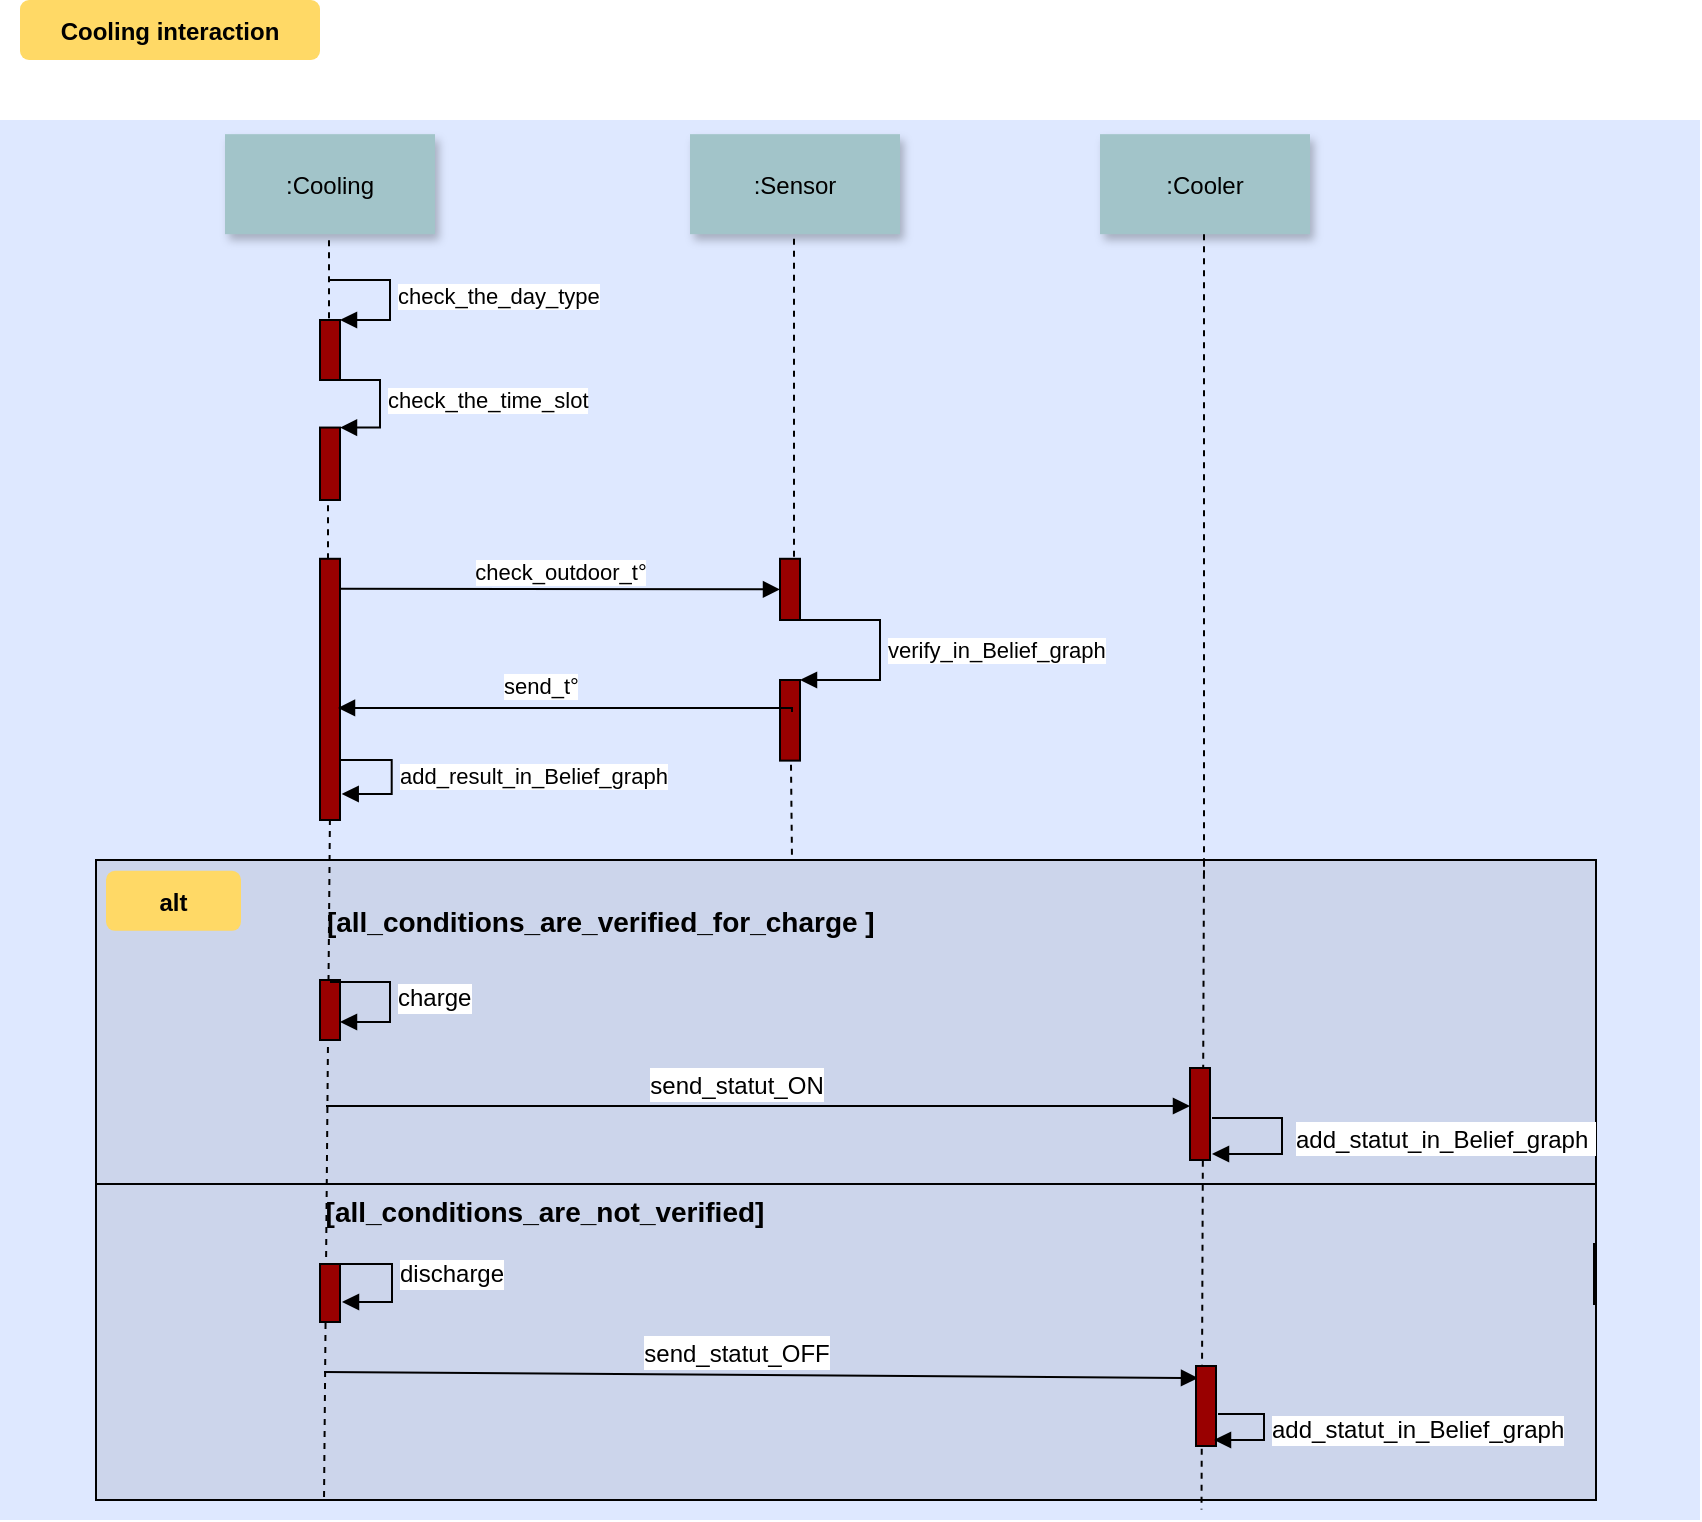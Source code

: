 <mxfile version="20.0.3" type="github" pages="2">
  <diagram name="Page-1" id="9361dd3d-8414-5efd-6122-117bd74ce7a7">
    <mxGraphModel dx="1007" dy="704" grid="1" gridSize="10" guides="1" tooltips="1" connect="1" arrows="1" fold="1" page="0" pageScale="1.5" pageWidth="826" pageHeight="1169" background="none" math="0" shadow="0">
      <root>
        <mxCell id="0" />
        <mxCell id="1" parent="0" />
        <mxCell id="69" value="" style="fillColor=#DEE8FF;strokeColor=none" parent="1" vertex="1">
          <mxGeometry x="40" y="80" width="850" height="700" as="geometry" />
        </mxCell>
        <mxCell id="20" value="" style="fillColor=#CCD5EB" parent="1" vertex="1">
          <mxGeometry x="88" y="450" width="750" height="320" as="geometry" />
        </mxCell>
        <mxCell id="4" value=":Cooling" style="shadow=1;fillColor=#A2C4C9;strokeColor=none" parent="1" vertex="1">
          <mxGeometry x="152.5" y="87.08" width="105" height="50" as="geometry" />
        </mxCell>
        <mxCell id="6" value="" style="fillColor=#990000;strokeColor=#000000;" parent="1" vertex="1">
          <mxGeometry x="430" y="299.39" width="10" height="30.61" as="geometry" />
        </mxCell>
        <mxCell id="7" value=":Sensor" style="shadow=1;fillColor=#A2C4C9;strokeColor=none" parent="1" vertex="1">
          <mxGeometry x="385" y="87.08" width="105" height="50" as="geometry" />
        </mxCell>
        <mxCell id="8" value="" style="edgeStyle=none;endArrow=none;dashed=1" parent="1" edge="1">
          <mxGeometry x="306.335" y="164.39" width="100" height="100" as="geometry">
            <mxPoint x="437" y="139.39" as="sourcePoint" />
            <mxPoint x="437" y="299.39" as="targetPoint" />
            <Array as="points">
              <mxPoint x="437" y="219.39" />
            </Array>
          </mxGeometry>
        </mxCell>
        <mxCell id="15" value=":Cooler" style="shadow=1;fillColor=#A2C4C9;strokeColor=none" parent="1" vertex="1">
          <mxGeometry x="590.004" y="87.08" width="105" height="50" as="geometry" />
        </mxCell>
        <mxCell id="71" value="Cooling interaction" style="rounded=1;fontStyle=1;fillColor=#FFD966;strokeColor=none" parent="1" vertex="1">
          <mxGeometry x="50" y="20" width="150" height="30" as="geometry" />
        </mxCell>
        <mxCell id="KWaYDghVdsMkwN6aYNVy-91" value="" style="html=1;points=[];perimeter=orthogonalPerimeter;strokeColor=#000000;fillColor=#990000;" parent="1" vertex="1">
          <mxGeometry x="200" y="180" width="10" height="30" as="geometry" />
        </mxCell>
        <mxCell id="KWaYDghVdsMkwN6aYNVy-92" value="check_the_day_type" style="edgeStyle=orthogonalEdgeStyle;html=1;align=left;spacingLeft=2;endArrow=block;rounded=0;entryX=1;entryY=0;" parent="1" target="KWaYDghVdsMkwN6aYNVy-91" edge="1">
          <mxGeometry relative="1" as="geometry">
            <mxPoint x="205" y="160" as="sourcePoint" />
            <Array as="points">
              <mxPoint x="205" y="160" />
              <mxPoint x="235" y="160" />
              <mxPoint x="235" y="180" />
            </Array>
          </mxGeometry>
        </mxCell>
        <mxCell id="KWaYDghVdsMkwN6aYNVy-96" value="" style="html=1;points=[];perimeter=orthogonalPerimeter;strokeColor=#000000;fillColor=#990000;" parent="1" vertex="1">
          <mxGeometry x="200" y="233.78" width="10" height="36.22" as="geometry" />
        </mxCell>
        <mxCell id="KWaYDghVdsMkwN6aYNVy-97" value="check_the_time_slot" style="edgeStyle=orthogonalEdgeStyle;html=1;align=left;spacingLeft=2;endArrow=block;rounded=0;entryX=1;entryY=0;fillColor=#990000;" parent="1" target="KWaYDghVdsMkwN6aYNVy-96" edge="1">
          <mxGeometry relative="1" as="geometry">
            <mxPoint x="205" y="210" as="sourcePoint" />
            <Array as="points">
              <mxPoint x="230" y="210" />
              <mxPoint x="230" y="234" />
            </Array>
          </mxGeometry>
        </mxCell>
        <mxCell id="KWaYDghVdsMkwN6aYNVy-99" value="" style="html=1;points=[];perimeter=orthogonalPerimeter;strokeColor=#000000;fillColor=#990000;" parent="1" vertex="1">
          <mxGeometry x="200" y="299.39" width="10" height="130.61" as="geometry" />
        </mxCell>
        <mxCell id="KWaYDghVdsMkwN6aYNVy-100" value="" style="edgeStyle=none;dashed=1;endArrow=none;exitX=0.4;exitY=1.073;exitDx=0;exitDy=0;exitPerimeter=0;" parent="1" source="KWaYDghVdsMkwN6aYNVy-96" target="KWaYDghVdsMkwN6aYNVy-99" edge="1">
          <mxGeometry x="50" y="300" width="100" height="100" as="geometry">
            <mxPoint x="204" y="272.644" as="sourcePoint" />
            <mxPoint x="204.535" y="399.16" as="targetPoint" />
          </mxGeometry>
        </mxCell>
        <mxCell id="KWaYDghVdsMkwN6aYNVy-106" value="check_outdoor_t°" style="html=1;verticalAlign=bottom;endArrow=block;rounded=0;fillColor=#990000;entryX=0;entryY=0.5;entryDx=0;entryDy=0;" parent="1" target="6" edge="1">
          <mxGeometry width="80" relative="1" as="geometry">
            <mxPoint x="210" y="314.39" as="sourcePoint" />
            <mxPoint x="390" y="314" as="targetPoint" />
          </mxGeometry>
        </mxCell>
        <mxCell id="KWaYDghVdsMkwN6aYNVy-110" value="" style="html=1;points=[];perimeter=orthogonalPerimeter;strokeColor=#000000;fillColor=#990000;" parent="1" vertex="1">
          <mxGeometry x="430" y="360" width="10" height="40.31" as="geometry" />
        </mxCell>
        <mxCell id="KWaYDghVdsMkwN6aYNVy-111" value="verify_in_Belief_graph" style="edgeStyle=orthogonalEdgeStyle;html=1;align=left;spacingLeft=2;endArrow=block;rounded=0;entryX=1;entryY=0;fillColor=#990000;" parent="1" target="KWaYDghVdsMkwN6aYNVy-110" edge="1">
          <mxGeometry relative="1" as="geometry">
            <mxPoint x="440" y="330" as="sourcePoint" />
            <Array as="points">
              <mxPoint x="480" y="330" />
              <mxPoint x="480" y="360" />
            </Array>
          </mxGeometry>
        </mxCell>
        <mxCell id="KWaYDghVdsMkwN6aYNVy-112" value="send_t°" style="endArrow=block;endFill=1;html=1;edgeStyle=orthogonalEdgeStyle;align=left;verticalAlign=top;rounded=0;fillColor=#990000;exitX=0.9;exitY=0.397;exitDx=0;exitDy=0;exitPerimeter=0;entryX=1.2;entryY=0.571;entryDx=0;entryDy=0;entryPerimeter=0;" parent="1" edge="1">
          <mxGeometry x="0.293" y="-24" relative="1" as="geometry">
            <mxPoint x="436" y="376.003" as="sourcePoint" />
            <mxPoint x="209" y="373.968" as="targetPoint" />
            <Array as="points">
              <mxPoint x="436" y="374" />
            </Array>
            <mxPoint as="offset" />
          </mxGeometry>
        </mxCell>
        <mxCell id="KWaYDghVdsMkwN6aYNVy-116" value="add_result_in_Belief_graph" style="edgeStyle=orthogonalEdgeStyle;html=1;align=left;spacingLeft=2;endArrow=block;rounded=0;fillColor=#990000;" parent="1" edge="1">
          <mxGeometry relative="1" as="geometry">
            <mxPoint x="210.41" y="400" as="sourcePoint" />
            <Array as="points">
              <mxPoint x="235.85" y="400" />
              <mxPoint x="235.85" y="417" />
            </Array>
            <mxPoint x="210.85" y="417" as="targetPoint" />
          </mxGeometry>
        </mxCell>
        <mxCell id="KWaYDghVdsMkwN6aYNVy-124" value="" style="edgeStyle=none;dashed=1;endArrow=none;startArrow=none;" parent="1" edge="1">
          <mxGeometry x="51.5" y="-19.83" width="100" height="100" as="geometry">
            <mxPoint x="204.5" y="140.17" as="sourcePoint" />
            <mxPoint x="204.5" y="180.17" as="targetPoint" />
          </mxGeometry>
        </mxCell>
        <mxCell id="72" value="alt" style="rounded=1;fontStyle=1;fillColor=#FFD966;strokeColor=none" parent="1" vertex="1">
          <mxGeometry x="93" y="455.39" width="67.5" height="30" as="geometry" />
        </mxCell>
        <mxCell id="KWaYDghVdsMkwN6aYNVy-128" value="&lt;h1&gt;&lt;font style=&quot;font-size: 14px;&quot;&gt;&lt;span style=&quot;white-space: pre;&quot;&gt; &lt;span style=&quot;white-space: pre;&quot;&gt; &lt;/span&gt;&lt;/span&gt;[all_conditions_are_verified_for_charge ]&lt;/font&gt;&lt;/h1&gt;" style="text;html=1;resizable=0;autosize=1;align=center;verticalAlign=middle;points=[];fillColor=none;strokeColor=none;rounded=0;" parent="1" vertex="1">
          <mxGeometry x="156" y="443.39" width="360" height="70" as="geometry" />
        </mxCell>
        <mxCell id="KWaYDghVdsMkwN6aYNVy-134" value="" style="edgeStyle=none;endArrow=none;dashed=1;entryX=0.152;entryY=1.003;entryDx=0;entryDy=0;entryPerimeter=0;" parent="1" edge="1" target="20">
          <mxGeometry x="74.295" y="454.47" width="100" height="100" as="geometry">
            <mxPoint x="204.96" y="429.47" as="sourcePoint" />
            <mxPoint x="205" y="690" as="targetPoint" />
          </mxGeometry>
        </mxCell>
        <mxCell id="KWaYDghVdsMkwN6aYNVy-135" value="" style="edgeStyle=none;endArrow=none;dashed=1;exitX=0.55;exitY=1.05;exitDx=0;exitDy=0;exitPerimeter=0;" parent="1" source="KWaYDghVdsMkwN6aYNVy-110" edge="1">
          <mxGeometry x="271.335" y="420.12" width="100" height="100" as="geometry">
            <mxPoint x="402" y="395.12" as="sourcePoint" />
            <mxPoint x="436" y="450" as="targetPoint" />
          </mxGeometry>
        </mxCell>
        <mxCell id="KWaYDghVdsMkwN6aYNVy-136" value="" style="html=1;verticalAlign=bottom;endArrow=block;rounded=0;fontSize=14;fillColor=#990000;" parent="1" edge="1">
          <mxGeometry width="80" relative="1" as="geometry">
            <mxPoint x="203" y="573" as="sourcePoint" />
            <mxPoint x="635" y="573" as="targetPoint" />
          </mxGeometry>
        </mxCell>
        <mxCell id="KWaYDghVdsMkwN6aYNVy-139" value="&lt;font style=&quot;font-size: 12px;&quot;&gt;send_statut_ON&lt;/font&gt;" style="edgeLabel;html=1;align=center;verticalAlign=middle;resizable=0;points=[];fontSize=14;" parent="KWaYDghVdsMkwN6aYNVy-136" vertex="1" connectable="0">
          <mxGeometry x="-0.682" y="2" relative="1" as="geometry">
            <mxPoint x="136" y="-9" as="offset" />
          </mxGeometry>
        </mxCell>
        <mxCell id="KWaYDghVdsMkwN6aYNVy-137" value="" style="edgeStyle=none;endArrow=none;dashed=1;" parent="1" edge="1">
          <mxGeometry x="498.795" y="159.16" width="100" height="100" as="geometry">
            <mxPoint x="642" y="137.08" as="sourcePoint" />
            <mxPoint x="642" y="457.08" as="targetPoint" />
            <Array as="points">
              <mxPoint x="642" y="297.08" />
              <mxPoint x="642" y="407.08" />
            </Array>
          </mxGeometry>
        </mxCell>
        <mxCell id="KWaYDghVdsMkwN6aYNVy-138" value="" style="edgeStyle=none;endArrow=none;dashed=1;entryX=0.737;entryY=1.015;entryDx=0;entryDy=0;entryPerimeter=0;" parent="1" target="20" edge="1">
          <mxGeometry x="581.488" y="515.39" width="100" height="100" as="geometry">
            <mxPoint x="642" y="450.39" as="sourcePoint" />
            <mxPoint x="642" y="540" as="targetPoint" />
          </mxGeometry>
        </mxCell>
        <mxCell id="KWaYDghVdsMkwN6aYNVy-153" value="" style="endArrow=none;html=1;edgeStyle=orthogonalEdgeStyle;rounded=0;fontSize=12;fillColor=#990000;" parent="1" edge="1">
          <mxGeometry relative="1" as="geometry">
            <mxPoint x="88" y="612" as="sourcePoint" />
            <mxPoint x="838" y="672" as="targetPoint" />
            <Array as="points">
              <mxPoint x="838" y="612" />
              <mxPoint x="838" y="642" />
              <mxPoint x="837" y="642" />
            </Array>
          </mxGeometry>
        </mxCell>
        <mxCell id="KWaYDghVdsMkwN6aYNVy-160" value="&lt;h1&gt;&lt;font style=&quot;font-size: 14px;&quot;&gt;[all_conditions_are_not_verified]&lt;/font&gt;&lt;/h1&gt;" style="text;html=1;resizable=0;autosize=1;align=center;verticalAlign=middle;points=[];fillColor=none;strokeColor=none;rounded=0;fontSize=12;" parent="1" vertex="1">
          <mxGeometry x="192" y="588" width="240" height="70" as="geometry" />
        </mxCell>
        <mxCell id="KWaYDghVdsMkwN6aYNVy-161" value="" style="html=1;verticalAlign=bottom;endArrow=block;rounded=0;fontSize=14;fillColor=#990000;" parent="1" edge="1">
          <mxGeometry width="80" relative="1" as="geometry">
            <mxPoint x="202" y="706" as="sourcePoint" />
            <mxPoint x="639" y="709" as="targetPoint" />
          </mxGeometry>
        </mxCell>
        <mxCell id="KWaYDghVdsMkwN6aYNVy-162" value="&lt;font style=&quot;font-size: 12px;&quot;&gt;send_statut_OFF&lt;/font&gt;" style="edgeLabel;html=1;align=center;verticalAlign=middle;resizable=0;points=[];fontSize=14;" parent="KWaYDghVdsMkwN6aYNVy-161" vertex="1" connectable="0">
          <mxGeometry x="-0.682" y="2" relative="1" as="geometry">
            <mxPoint x="136" y="-9" as="offset" />
          </mxGeometry>
        </mxCell>
        <mxCell id="KWaYDghVdsMkwN6aYNVy-166" value="" style="html=1;points=[];perimeter=orthogonalPerimeter;fontSize=14;strokeColor=#000000;fillColor=#990000;" parent="1" vertex="1">
          <mxGeometry x="635" y="554" width="10" height="46" as="geometry" />
        </mxCell>
        <mxCell id="KWaYDghVdsMkwN6aYNVy-167" value="&lt;font style=&quot;font-size: 12px;&quot;&gt;add_statut_in_Belief_graph&lt;/font&gt;&amp;nbsp;" style="edgeStyle=orthogonalEdgeStyle;html=1;align=left;spacingLeft=2;endArrow=block;rounded=0;entryX=1;entryY=0;fontSize=14;fillColor=#990000;" parent="1" edge="1">
          <mxGeometry x="0.023" y="3" relative="1" as="geometry">
            <mxPoint x="646" y="579" as="sourcePoint" />
            <Array as="points">
              <mxPoint x="681" y="579" />
              <mxPoint x="681" y="597" />
            </Array>
            <mxPoint x="646" y="597" as="targetPoint" />
            <mxPoint as="offset" />
          </mxGeometry>
        </mxCell>
        <mxCell id="KWaYDghVdsMkwN6aYNVy-170" value="" style="html=1;points=[];perimeter=orthogonalPerimeter;fontSize=12;strokeColor=#000000;fillColor=#990000;" parent="1" vertex="1">
          <mxGeometry x="638" y="703" width="10" height="40" as="geometry" />
        </mxCell>
        <mxCell id="KWaYDghVdsMkwN6aYNVy-171" value="add_statut_in_Belief_graph" style="edgeStyle=orthogonalEdgeStyle;html=1;align=left;spacingLeft=2;endArrow=block;rounded=0;entryX=1;entryY=0;fontSize=12;fillColor=#990000;" parent="1" edge="1">
          <mxGeometry relative="1" as="geometry">
            <mxPoint x="649" y="727" as="sourcePoint" />
            <Array as="points">
              <mxPoint x="672" y="727" />
              <mxPoint x="672" y="740" />
            </Array>
            <mxPoint x="647" y="740" as="targetPoint" />
          </mxGeometry>
        </mxCell>
        <mxCell id="a3HRklHgAuPiqRUHubjU-73" value="" style="html=1;points=[];perimeter=orthogonalPerimeter;fillColor=#990000;" vertex="1" parent="1">
          <mxGeometry x="200" y="652" width="10" height="29" as="geometry" />
        </mxCell>
        <mxCell id="a3HRklHgAuPiqRUHubjU-74" value="&lt;font style=&quot;font-size: 12px;&quot;&gt;discharge&lt;/font&gt;" style="edgeStyle=orthogonalEdgeStyle;html=1;align=left;spacingLeft=2;endArrow=block;rounded=0;entryX=1;entryY=0;" edge="1" parent="1">
          <mxGeometry relative="1" as="geometry">
            <mxPoint x="201" y="652" as="sourcePoint" />
            <Array as="points">
              <mxPoint x="211" y="652" />
              <mxPoint x="236" y="652" />
              <mxPoint x="236" y="671" />
            </Array>
            <mxPoint x="211" y="671" as="targetPoint" />
          </mxGeometry>
        </mxCell>
        <mxCell id="a3HRklHgAuPiqRUHubjU-75" value="" style="html=1;points=[];perimeter=orthogonalPerimeter;fillColor=#990000;" vertex="1" parent="1">
          <mxGeometry x="200" y="510" width="10" height="30" as="geometry" />
        </mxCell>
        <mxCell id="a3HRklHgAuPiqRUHubjU-76" value="&lt;font style=&quot;font-size: 12px;&quot;&gt;charge&lt;/font&gt;" style="edgeStyle=orthogonalEdgeStyle;html=1;align=left;spacingLeft=2;endArrow=block;rounded=0;entryX=1;entryY=0;" edge="1" parent="1">
          <mxGeometry relative="1" as="geometry">
            <mxPoint x="205" y="511" as="sourcePoint" />
            <Array as="points">
              <mxPoint x="235" y="511" />
            </Array>
            <mxPoint x="210" y="531" as="targetPoint" />
          </mxGeometry>
        </mxCell>
      </root>
    </mxGraphModel>
  </diagram>
  <diagram id="0Hnkepwca97X6Aeg9WFG" name="Page-2">
    <mxGraphModel dx="1007" dy="704" grid="1" gridSize="10" guides="1" tooltips="1" connect="1" arrows="1" fold="1" page="1" pageScale="1" pageWidth="827" pageHeight="1169" math="0" shadow="0">
      <root>
        <mxCell id="0" />
        <mxCell id="1" parent="0" />
        <mxCell id="5OgemiJRWwcm6Hdpr0hp-1" value="" style="fillColor=#DEE8FF;strokeColor=none" vertex="1" parent="1">
          <mxGeometry x="40" y="80" width="850" height="700" as="geometry" />
        </mxCell>
        <mxCell id="5OgemiJRWwcm6Hdpr0hp-2" value="" style="fillColor=#CCD5EB" vertex="1" parent="1">
          <mxGeometry x="88" y="328" width="752" height="320" as="geometry" />
        </mxCell>
        <mxCell id="5OgemiJRWwcm6Hdpr0hp-3" value=":DHW" style="shadow=1;fillColor=#A2C4C9;strokeColor=none" vertex="1" parent="1">
          <mxGeometry x="152.5" y="87.08" width="105" height="50" as="geometry" />
        </mxCell>
        <mxCell id="5OgemiJRWwcm6Hdpr0hp-7" value=":Cooler" style="shadow=1;fillColor=#A2C4C9;strokeColor=none" vertex="1" parent="1">
          <mxGeometry x="590.004" y="87.08" width="105" height="50" as="geometry" />
        </mxCell>
        <mxCell id="5OgemiJRWwcm6Hdpr0hp-8" value="Cooling interaction" style="rounded=1;fontStyle=1;fillColor=#FFD966;strokeColor=none" vertex="1" parent="1">
          <mxGeometry x="50" y="20" width="150" height="30" as="geometry" />
        </mxCell>
        <mxCell id="5OgemiJRWwcm6Hdpr0hp-9" value="" style="html=1;points=[];perimeter=orthogonalPerimeter;strokeColor=#000000;fillColor=#990000;" vertex="1" parent="1">
          <mxGeometry x="200" y="180" width="10" height="30" as="geometry" />
        </mxCell>
        <mxCell id="5OgemiJRWwcm6Hdpr0hp-10" value="check_the_day_type" style="edgeStyle=orthogonalEdgeStyle;html=1;align=left;spacingLeft=2;endArrow=block;rounded=0;entryX=1;entryY=0;" edge="1" parent="1" target="5OgemiJRWwcm6Hdpr0hp-9">
          <mxGeometry relative="1" as="geometry">
            <mxPoint x="205" y="160" as="sourcePoint" />
            <Array as="points">
              <mxPoint x="205" y="160" />
              <mxPoint x="235" y="160" />
              <mxPoint x="235" y="180" />
            </Array>
          </mxGeometry>
        </mxCell>
        <mxCell id="5OgemiJRWwcm6Hdpr0hp-11" value="" style="html=1;points=[];perimeter=orthogonalPerimeter;strokeColor=#000000;fillColor=#990000;" vertex="1" parent="1">
          <mxGeometry x="200" y="233.78" width="10" height="36.22" as="geometry" />
        </mxCell>
        <mxCell id="5OgemiJRWwcm6Hdpr0hp-12" value="check_the_time_slot" style="edgeStyle=orthogonalEdgeStyle;html=1;align=left;spacingLeft=2;endArrow=block;rounded=0;entryX=1;entryY=0;fillColor=#990000;" edge="1" parent="1" target="5OgemiJRWwcm6Hdpr0hp-11">
          <mxGeometry relative="1" as="geometry">
            <mxPoint x="205" y="210" as="sourcePoint" />
            <Array as="points">
              <mxPoint x="230" y="210" />
              <mxPoint x="230" y="234" />
            </Array>
          </mxGeometry>
        </mxCell>
        <mxCell id="5OgemiJRWwcm6Hdpr0hp-14" value="" style="edgeStyle=none;dashed=1;endArrow=none;exitX=0.4;exitY=1.073;exitDx=0;exitDy=0;exitPerimeter=0;" edge="1" parent="1">
          <mxGeometry x="51" y="300" width="100" height="100" as="geometry">
            <mxPoint x="205" y="272.644" as="sourcePoint" />
            <mxPoint x="205" y="430" as="targetPoint" />
          </mxGeometry>
        </mxCell>
        <mxCell id="5OgemiJRWwcm6Hdpr0hp-20" value="" style="edgeStyle=none;dashed=1;endArrow=none;startArrow=none;" edge="1" parent="1">
          <mxGeometry x="51.5" y="-19.83" width="100" height="100" as="geometry">
            <mxPoint x="204.5" y="140.17" as="sourcePoint" />
            <mxPoint x="204.5" y="180.17" as="targetPoint" />
          </mxGeometry>
        </mxCell>
        <mxCell id="5OgemiJRWwcm6Hdpr0hp-21" value="alt" style="rounded=1;fontStyle=1;fillColor=#FFD966;strokeColor=none" vertex="1" parent="1">
          <mxGeometry x="93" y="337.39" width="67.5" height="30" as="geometry" />
        </mxCell>
        <mxCell id="5OgemiJRWwcm6Hdpr0hp-22" value="&lt;h1&gt;&lt;font style=&quot;font-size: 14px;&quot;&gt;&lt;span style=&quot;white-space: pre;&quot;&gt; &lt;span style=&quot;white-space: pre;&quot;&gt; &lt;/span&gt;&lt;/span&gt;[all_conditions_are_verified_for_charge ]&lt;/font&gt;&lt;/h1&gt;" style="text;html=1;resizable=0;autosize=1;align=center;verticalAlign=middle;points=[];fillColor=none;strokeColor=none;rounded=0;" vertex="1" parent="1">
          <mxGeometry x="157" y="311.39" width="360" height="70" as="geometry" />
        </mxCell>
        <mxCell id="5OgemiJRWwcm6Hdpr0hp-23" value="" style="edgeStyle=none;endArrow=none;dashed=1;entryX=0.152;entryY=1.003;entryDx=0;entryDy=0;entryPerimeter=0;" edge="1" parent="1" target="5OgemiJRWwcm6Hdpr0hp-2">
          <mxGeometry x="74.295" y="454.47" width="100" height="100" as="geometry">
            <mxPoint x="204.96" y="429.47" as="sourcePoint" />
            <mxPoint x="205" y="690" as="targetPoint" />
          </mxGeometry>
        </mxCell>
        <mxCell id="5OgemiJRWwcm6Hdpr0hp-25" value="" style="html=1;verticalAlign=bottom;endArrow=block;rounded=0;fontSize=14;fillColor=#990000;" edge="1" parent="1">
          <mxGeometry width="80" relative="1" as="geometry">
            <mxPoint x="205" y="433" as="sourcePoint" />
            <mxPoint x="637" y="433" as="targetPoint" />
          </mxGeometry>
        </mxCell>
        <mxCell id="5OgemiJRWwcm6Hdpr0hp-26" value="&lt;font style=&quot;font-size: 12px;&quot;&gt;send_statut_ON&lt;/font&gt;" style="edgeLabel;html=1;align=center;verticalAlign=middle;resizable=0;points=[];fontSize=14;" vertex="1" connectable="0" parent="5OgemiJRWwcm6Hdpr0hp-25">
          <mxGeometry x="-0.682" y="2" relative="1" as="geometry">
            <mxPoint x="136" y="-9" as="offset" />
          </mxGeometry>
        </mxCell>
        <mxCell id="5OgemiJRWwcm6Hdpr0hp-27" value="" style="edgeStyle=none;endArrow=none;dashed=1;" edge="1" parent="1">
          <mxGeometry x="498.795" y="159.16" width="100" height="100" as="geometry">
            <mxPoint x="642" y="137.08" as="sourcePoint" />
            <mxPoint x="642" y="457.08" as="targetPoint" />
            <Array as="points">
              <mxPoint x="642" y="297.08" />
              <mxPoint x="642" y="407.08" />
            </Array>
          </mxGeometry>
        </mxCell>
        <mxCell id="5OgemiJRWwcm6Hdpr0hp-28" value="" style="edgeStyle=none;endArrow=none;dashed=1;" edge="1" parent="1">
          <mxGeometry x="581.488" y="515.39" width="100" height="100" as="geometry">
            <mxPoint x="642" y="450.39" as="sourcePoint" />
            <mxPoint x="642" y="650" as="targetPoint" />
          </mxGeometry>
        </mxCell>
        <mxCell id="5OgemiJRWwcm6Hdpr0hp-29" value="" style="endArrow=none;html=1;edgeStyle=orthogonalEdgeStyle;rounded=0;fontSize=12;fillColor=#990000;" edge="1" parent="1">
          <mxGeometry relative="1" as="geometry">
            <mxPoint x="90" y="502" as="sourcePoint" />
            <mxPoint x="840" y="562" as="targetPoint" />
            <Array as="points">
              <mxPoint x="840" y="502" />
              <mxPoint x="840" y="532" />
              <mxPoint x="839" y="532" />
            </Array>
          </mxGeometry>
        </mxCell>
        <mxCell id="5OgemiJRWwcm6Hdpr0hp-30" value="&lt;h1&gt;&lt;font style=&quot;font-size: 14px;&quot;&gt;[all_conditions_are_not_verified]&lt;/font&gt;&lt;/h1&gt;" style="text;html=1;resizable=0;autosize=1;align=center;verticalAlign=middle;points=[];fillColor=none;strokeColor=none;rounded=0;fontSize=12;" vertex="1" parent="1">
          <mxGeometry x="192" y="481" width="240" height="70" as="geometry" />
        </mxCell>
        <mxCell id="5OgemiJRWwcm6Hdpr0hp-31" value="" style="html=1;verticalAlign=bottom;endArrow=block;rounded=0;fontSize=14;fillColor=#990000;" edge="1" parent="1">
          <mxGeometry width="80" relative="1" as="geometry">
            <mxPoint x="202" y="592" as="sourcePoint" />
            <mxPoint x="639" y="595" as="targetPoint" />
          </mxGeometry>
        </mxCell>
        <mxCell id="5OgemiJRWwcm6Hdpr0hp-32" value="&lt;font style=&quot;font-size: 12px;&quot;&gt;send_statut_OFF&lt;/font&gt;" style="edgeLabel;html=1;align=center;verticalAlign=middle;resizable=0;points=[];fontSize=14;" vertex="1" connectable="0" parent="5OgemiJRWwcm6Hdpr0hp-31">
          <mxGeometry x="-0.682" y="2" relative="1" as="geometry">
            <mxPoint x="136" y="-9" as="offset" />
          </mxGeometry>
        </mxCell>
        <mxCell id="5OgemiJRWwcm6Hdpr0hp-33" value="" style="html=1;points=[];perimeter=orthogonalPerimeter;fontSize=14;strokeColor=#000000;fillColor=#990000;" vertex="1" parent="1">
          <mxGeometry x="637" y="421" width="10" height="46" as="geometry" />
        </mxCell>
        <mxCell id="5OgemiJRWwcm6Hdpr0hp-34" value="&lt;font style=&quot;font-size: 12px;&quot;&gt;add_statut_in_Belief_graph&lt;/font&gt;&amp;nbsp;" style="edgeStyle=orthogonalEdgeStyle;html=1;align=left;spacingLeft=2;endArrow=block;rounded=0;entryX=1;entryY=0;fontSize=14;fillColor=#990000;" edge="1" parent="1">
          <mxGeometry x="0.023" y="3" relative="1" as="geometry">
            <mxPoint x="646" y="446" as="sourcePoint" />
            <Array as="points">
              <mxPoint x="681" y="446" />
              <mxPoint x="681" y="464" />
            </Array>
            <mxPoint x="646" y="464" as="targetPoint" />
            <mxPoint as="offset" />
          </mxGeometry>
        </mxCell>
        <mxCell id="5OgemiJRWwcm6Hdpr0hp-35" value="" style="html=1;points=[];perimeter=orthogonalPerimeter;fontSize=12;strokeColor=#000000;fillColor=#990000;" vertex="1" parent="1">
          <mxGeometry x="638" y="581" width="10" height="40" as="geometry" />
        </mxCell>
        <mxCell id="5OgemiJRWwcm6Hdpr0hp-36" value="add_statut_in_Belief_graph" style="edgeStyle=orthogonalEdgeStyle;html=1;align=left;spacingLeft=2;endArrow=block;rounded=0;entryX=1;entryY=0;fontSize=12;fillColor=#990000;" edge="1" parent="1">
          <mxGeometry relative="1" as="geometry">
            <mxPoint x="649" y="606" as="sourcePoint" />
            <Array as="points">
              <mxPoint x="672" y="606" />
              <mxPoint x="672" y="619" />
            </Array>
            <mxPoint x="647" y="619" as="targetPoint" />
          </mxGeometry>
        </mxCell>
        <mxCell id="5OgemiJRWwcm6Hdpr0hp-37" value="" style="html=1;points=[];perimeter=orthogonalPerimeter;fillColor=#990000;" vertex="1" parent="1">
          <mxGeometry x="200" y="546" width="10" height="29" as="geometry" />
        </mxCell>
        <mxCell id="5OgemiJRWwcm6Hdpr0hp-38" value="&lt;font style=&quot;font-size: 12px;&quot;&gt;discharge&lt;/font&gt;" style="edgeStyle=orthogonalEdgeStyle;html=1;align=left;spacingLeft=2;endArrow=block;rounded=0;entryX=1;entryY=0;" edge="1" parent="1">
          <mxGeometry relative="1" as="geometry">
            <mxPoint x="201" y="546" as="sourcePoint" />
            <Array as="points">
              <mxPoint x="211" y="546" />
              <mxPoint x="236" y="546" />
              <mxPoint x="236" y="565" />
            </Array>
            <mxPoint x="211" y="565" as="targetPoint" />
          </mxGeometry>
        </mxCell>
        <mxCell id="5OgemiJRWwcm6Hdpr0hp-39" value="" style="html=1;points=[];perimeter=orthogonalPerimeter;fillColor=#990000;" vertex="1" parent="1">
          <mxGeometry x="200" y="377" width="10" height="30" as="geometry" />
        </mxCell>
        <mxCell id="5OgemiJRWwcm6Hdpr0hp-40" value="&lt;font style=&quot;font-size: 12px;&quot;&gt;charge&lt;/font&gt;" style="edgeStyle=orthogonalEdgeStyle;html=1;align=left;spacingLeft=2;endArrow=block;rounded=0;entryX=1;entryY=0;" edge="1" parent="1">
          <mxGeometry relative="1" as="geometry">
            <mxPoint x="205" y="377" as="sourcePoint" />
            <Array as="points">
              <mxPoint x="235" y="377" />
            </Array>
            <mxPoint x="210" y="397" as="targetPoint" />
          </mxGeometry>
        </mxCell>
      </root>
    </mxGraphModel>
  </diagram>
</mxfile>
